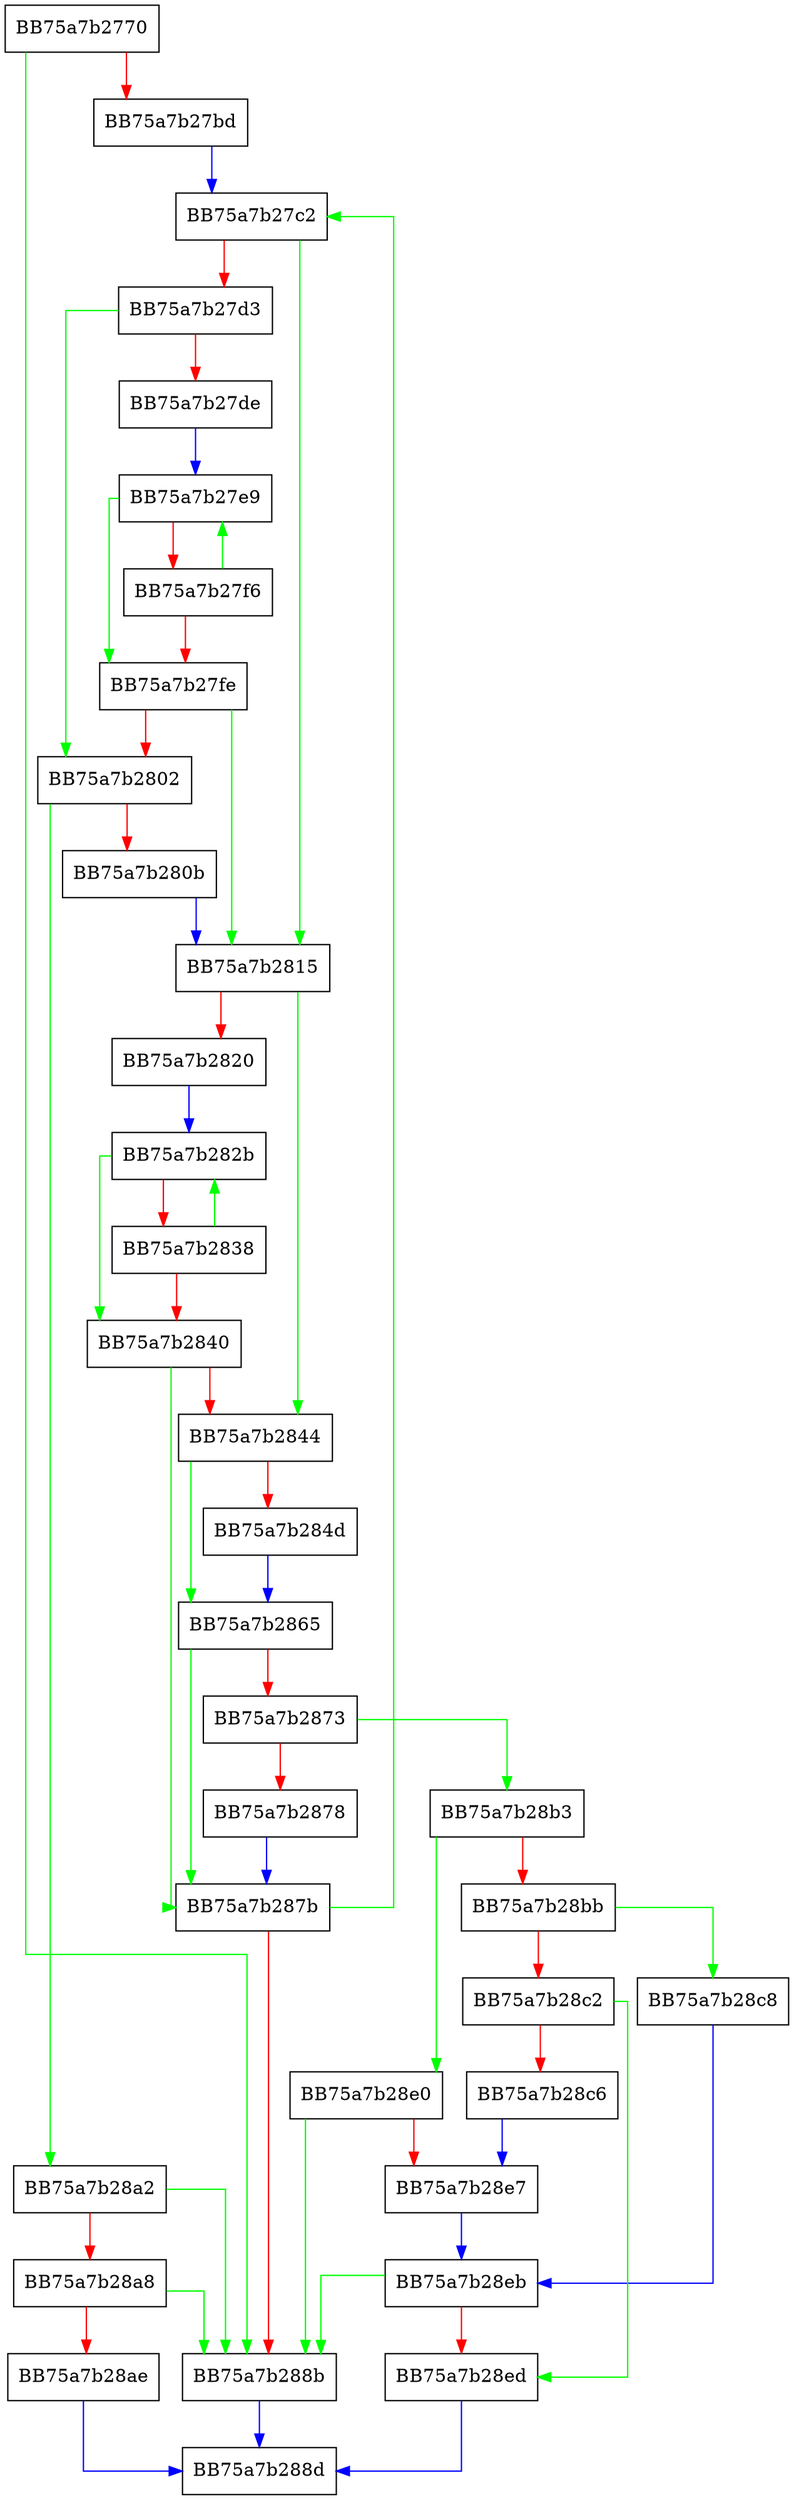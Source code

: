 digraph FindMITargetTypeInstance {
  node [shape="box"];
  graph [splines=ortho];
  BB75a7b2770 -> BB75a7b288b [color="green"];
  BB75a7b2770 -> BB75a7b27bd [color="red"];
  BB75a7b27bd -> BB75a7b27c2 [color="blue"];
  BB75a7b27c2 -> BB75a7b2815 [color="green"];
  BB75a7b27c2 -> BB75a7b27d3 [color="red"];
  BB75a7b27d3 -> BB75a7b2802 [color="green"];
  BB75a7b27d3 -> BB75a7b27de [color="red"];
  BB75a7b27de -> BB75a7b27e9 [color="blue"];
  BB75a7b27e9 -> BB75a7b27fe [color="green"];
  BB75a7b27e9 -> BB75a7b27f6 [color="red"];
  BB75a7b27f6 -> BB75a7b27e9 [color="green"];
  BB75a7b27f6 -> BB75a7b27fe [color="red"];
  BB75a7b27fe -> BB75a7b2815 [color="green"];
  BB75a7b27fe -> BB75a7b2802 [color="red"];
  BB75a7b2802 -> BB75a7b28a2 [color="green"];
  BB75a7b2802 -> BB75a7b280b [color="red"];
  BB75a7b280b -> BB75a7b2815 [color="blue"];
  BB75a7b2815 -> BB75a7b2844 [color="green"];
  BB75a7b2815 -> BB75a7b2820 [color="red"];
  BB75a7b2820 -> BB75a7b282b [color="blue"];
  BB75a7b282b -> BB75a7b2840 [color="green"];
  BB75a7b282b -> BB75a7b2838 [color="red"];
  BB75a7b2838 -> BB75a7b282b [color="green"];
  BB75a7b2838 -> BB75a7b2840 [color="red"];
  BB75a7b2840 -> BB75a7b287b [color="green"];
  BB75a7b2840 -> BB75a7b2844 [color="red"];
  BB75a7b2844 -> BB75a7b2865 [color="green"];
  BB75a7b2844 -> BB75a7b284d [color="red"];
  BB75a7b284d -> BB75a7b2865 [color="blue"];
  BB75a7b2865 -> BB75a7b287b [color="green"];
  BB75a7b2865 -> BB75a7b2873 [color="red"];
  BB75a7b2873 -> BB75a7b28b3 [color="green"];
  BB75a7b2873 -> BB75a7b2878 [color="red"];
  BB75a7b2878 -> BB75a7b287b [color="blue"];
  BB75a7b287b -> BB75a7b27c2 [color="green"];
  BB75a7b287b -> BB75a7b288b [color="red"];
  BB75a7b288b -> BB75a7b288d [color="blue"];
  BB75a7b28a2 -> BB75a7b288b [color="green"];
  BB75a7b28a2 -> BB75a7b28a8 [color="red"];
  BB75a7b28a8 -> BB75a7b288b [color="green"];
  BB75a7b28a8 -> BB75a7b28ae [color="red"];
  BB75a7b28ae -> BB75a7b288d [color="blue"];
  BB75a7b28b3 -> BB75a7b28e0 [color="green"];
  BB75a7b28b3 -> BB75a7b28bb [color="red"];
  BB75a7b28bb -> BB75a7b28c8 [color="green"];
  BB75a7b28bb -> BB75a7b28c2 [color="red"];
  BB75a7b28c2 -> BB75a7b28ed [color="green"];
  BB75a7b28c2 -> BB75a7b28c6 [color="red"];
  BB75a7b28c6 -> BB75a7b28e7 [color="blue"];
  BB75a7b28c8 -> BB75a7b28eb [color="blue"];
  BB75a7b28e0 -> BB75a7b288b [color="green"];
  BB75a7b28e0 -> BB75a7b28e7 [color="red"];
  BB75a7b28e7 -> BB75a7b28eb [color="blue"];
  BB75a7b28eb -> BB75a7b288b [color="green"];
  BB75a7b28eb -> BB75a7b28ed [color="red"];
  BB75a7b28ed -> BB75a7b288d [color="blue"];
}